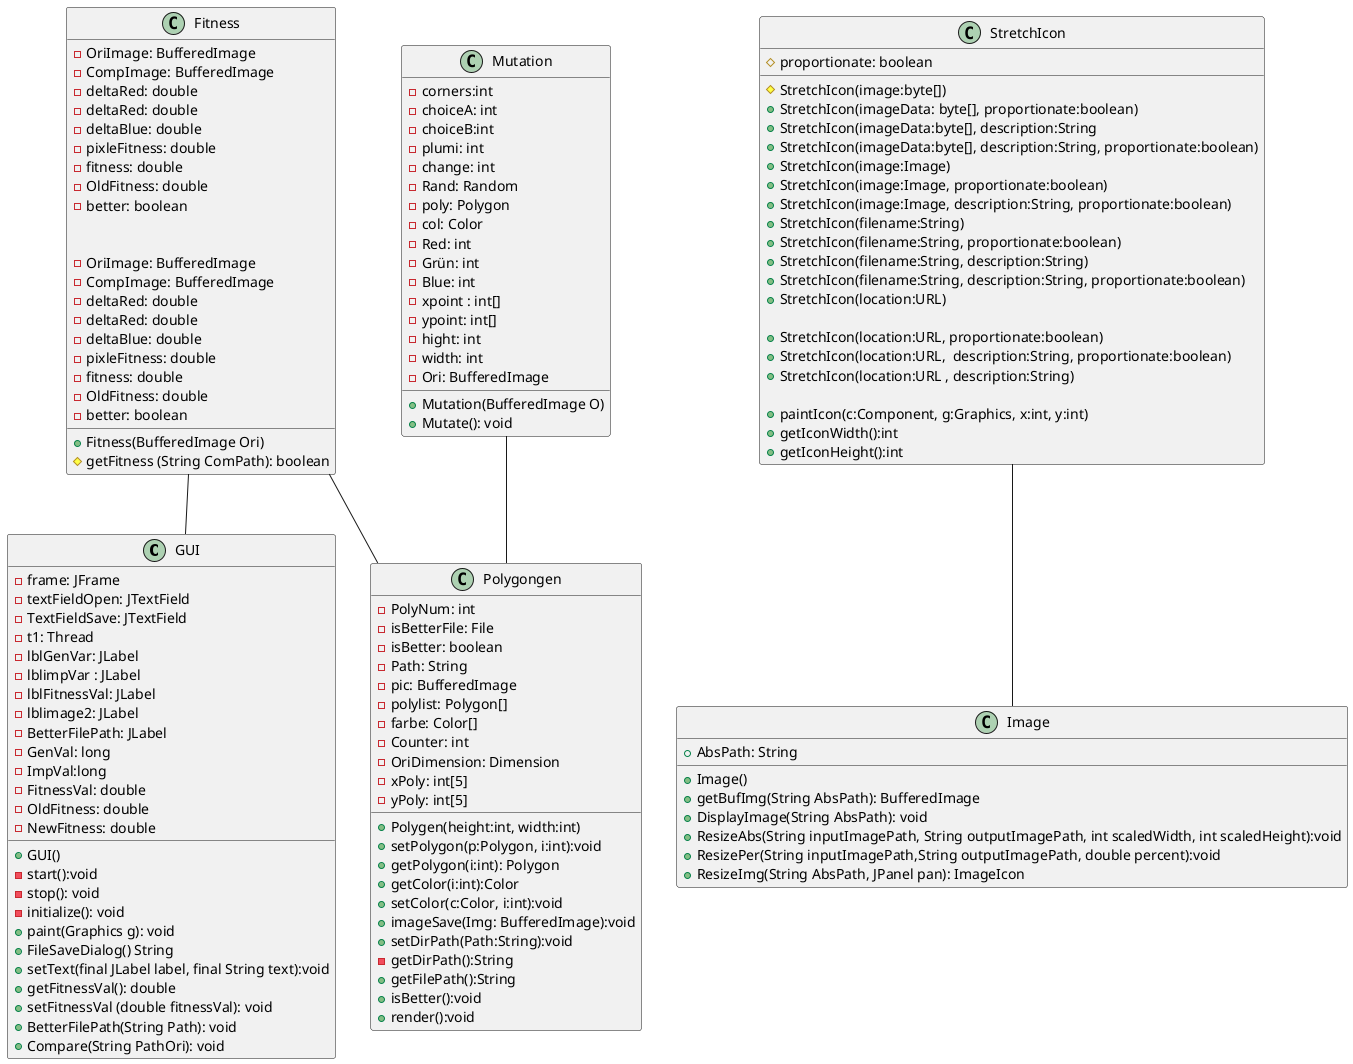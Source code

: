 @startuml
'https://plantuml.com/class-diagram



class GUI  {
- frame: JFrame
- textFieldOpen: JTextField
- TextFieldSave: JTextField
- t1: Thread
- lblGenVar: JLabel
- lblimpVar : JLabel
- lblFitnessVal: JLabel
- lblimage2: JLabel
- BetterFilePath: JLabel
- GenVal: long
- ImpVal:long
- FitnessVal: double
- OldFitness: double
- NewFitness: double
+ GUI()
- start():void
- stop(): void
- initialize(): void
+ paint(Graphics g): void
+ FileSaveDialog() String
+ setText(final JLabel label, final String text):void
+ getFitnessVal(): double
+ setFitnessVal (double fitnessVal): void
+ BetterFilePath(String Path): void
+ Compare(String PathOri): void


}
class Image{
+ AbsPath: String
+ Image()
+ getBufImg(String AbsPath): BufferedImage
+ DisplayImage(String AbsPath): void
+ ResizeAbs(String inputImagePath, String outputImagePath, int scaledWidth, int scaledHeight):void
+ ResizePer(String inputImagePath,String outputImagePath, double percent):void
+ ResizeImg(String AbsPath, JPanel pan): ImageIcon


}
class Fitness {
- OriImage: BufferedImage
- CompImage: BufferedImage
- deltaRed: double
- deltaRed: double
- deltaBlue: double
- pixleFitness: double
- fitness: double
- OldFitness: double
- better: boolean


}
class Fitness {
- OriImage: BufferedImage
- CompImage: BufferedImage
- deltaRed: double
- deltaRed: double
- deltaBlue: double
- pixleFitness: double
- fitness: double
- OldFitness: double
- better: boolean
+ Fitness(BufferedImage Ori)
# getFitness (String ComPath): boolean
}



class Polygongen{
- PolyNum: int
- isBetterFile: File
- isBetter: boolean
- Path: String
- pic: BufferedImage
- polylist: Polygon[]
- farbe: Color[]
- Counter: int
- OriDimension: Dimension
- xPoly: int[5]
- yPoly: int[5]

+Polygen(height:int, width:int)
+setPolygon(p:Polygon, i:int):void
+getPolygon(i:int): Polygon
+getColor(i:int):Color
+setColor(c:Color, i:int):void
+imageSave(Img: BufferedImage):void
+setDirPath(Path:String):void
-getDirPath():String
+getFilePath():String
+isBetter():void
+render():void






}




class Mutation{
- corners:int
- choiceA: int
- choiceB:int
- plumi: int
- change: int
- Rand: Random
- poly: Polygon
- col: Color
- Red: int
- Grün: int
- Blue: int
- xpoint : int[]
- ypoint: int[]
- hight: int
- width: int
- Ori: BufferedImage
+ Mutation(BufferedImage O)
+ Mutate(): void





}




class StretchIcon{
#proportionate: boolean
#StretchIcon(image:byte[])
+StretchIcon(imageData: byte[], proportionate:boolean)
+StretchIcon(imageData:byte[], description:String
+StretchIcon(imageData:byte[], description:String, proportionate:boolean)
+StretchIcon(image:Image)
+StretchIcon(image:Image, proportionate:boolean)
+StretchIcon(image:Image, description:String, proportionate:boolean)
+StretchIcon(filename:String)
+StretchIcon(filename:String, proportionate:boolean)
+StretchIcon(filename:String, description:String)
+StretchIcon(filename:String, description:String, proportionate:boolean)
+StretchIcon(location:URL)

+StretchIcon(location:URL, proportionate:boolean)
+StretchIcon(location:URL,  description:String, proportionate:boolean)
+StretchIcon(location:URL , description:String)

+paintIcon(c:Component, g:Graphics, x:int, y:int)
+getIconWidth():int
+getIconHeight():int





}

 Mutation -- Polygongen

 StretchIcon -- Image

Fitness -- GUI
Fitness -- Polygongen


@enduml

class Mutation -- class Polygongen